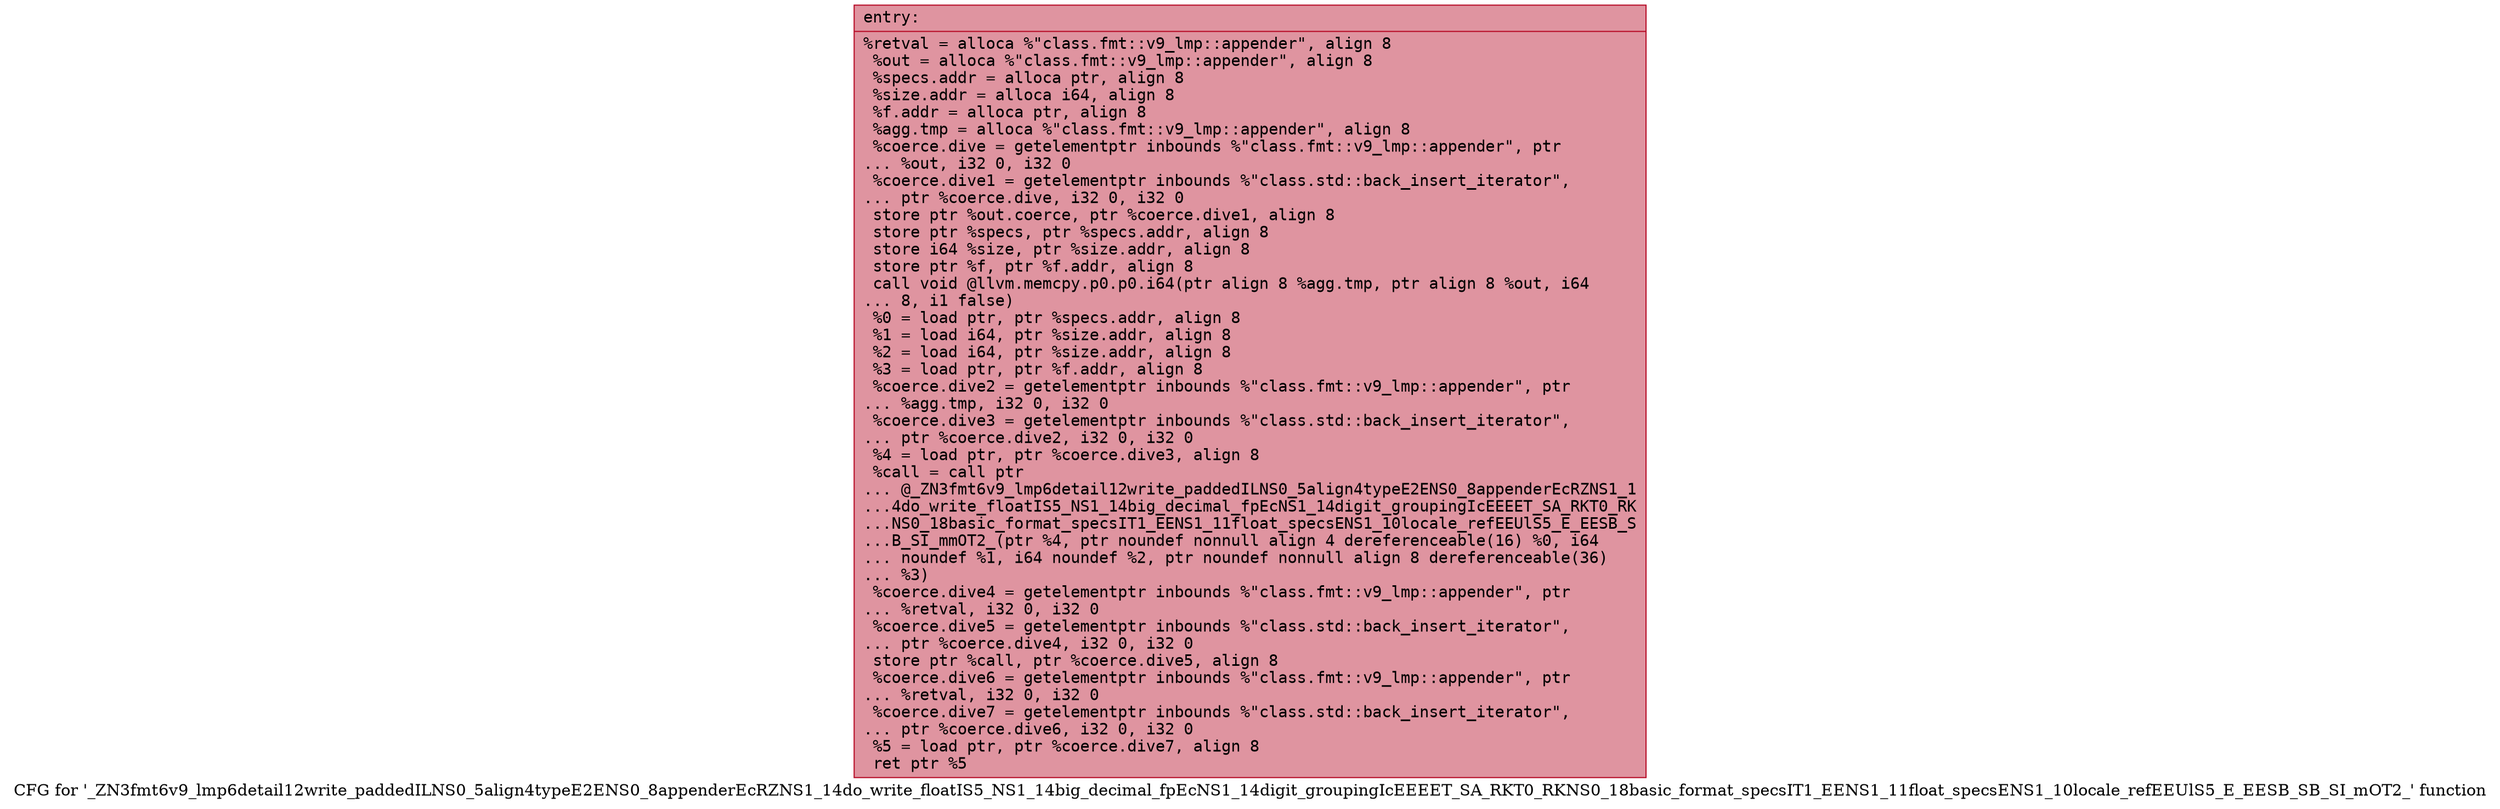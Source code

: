 digraph "CFG for '_ZN3fmt6v9_lmp6detail12write_paddedILNS0_5align4typeE2ENS0_8appenderEcRZNS1_14do_write_floatIS5_NS1_14big_decimal_fpEcNS1_14digit_groupingIcEEEET_SA_RKT0_RKNS0_18basic_format_specsIT1_EENS1_11float_specsENS1_10locale_refEEUlS5_E_EESB_SB_SI_mOT2_' function" {
	label="CFG for '_ZN3fmt6v9_lmp6detail12write_paddedILNS0_5align4typeE2ENS0_8appenderEcRZNS1_14do_write_floatIS5_NS1_14big_decimal_fpEcNS1_14digit_groupingIcEEEET_SA_RKT0_RKNS0_18basic_format_specsIT1_EENS1_11float_specsENS1_10locale_refEEUlS5_E_EESB_SB_SI_mOT2_' function";

	Node0x556bfecbe510 [shape=record,color="#b70d28ff", style=filled, fillcolor="#b70d2870" fontname="Courier",label="{entry:\l|  %retval = alloca %\"class.fmt::v9_lmp::appender\", align 8\l  %out = alloca %\"class.fmt::v9_lmp::appender\", align 8\l  %specs.addr = alloca ptr, align 8\l  %size.addr = alloca i64, align 8\l  %f.addr = alloca ptr, align 8\l  %agg.tmp = alloca %\"class.fmt::v9_lmp::appender\", align 8\l  %coerce.dive = getelementptr inbounds %\"class.fmt::v9_lmp::appender\", ptr\l... %out, i32 0, i32 0\l  %coerce.dive1 = getelementptr inbounds %\"class.std::back_insert_iterator\",\l... ptr %coerce.dive, i32 0, i32 0\l  store ptr %out.coerce, ptr %coerce.dive1, align 8\l  store ptr %specs, ptr %specs.addr, align 8\l  store i64 %size, ptr %size.addr, align 8\l  store ptr %f, ptr %f.addr, align 8\l  call void @llvm.memcpy.p0.p0.i64(ptr align 8 %agg.tmp, ptr align 8 %out, i64\l... 8, i1 false)\l  %0 = load ptr, ptr %specs.addr, align 8\l  %1 = load i64, ptr %size.addr, align 8\l  %2 = load i64, ptr %size.addr, align 8\l  %3 = load ptr, ptr %f.addr, align 8\l  %coerce.dive2 = getelementptr inbounds %\"class.fmt::v9_lmp::appender\", ptr\l... %agg.tmp, i32 0, i32 0\l  %coerce.dive3 = getelementptr inbounds %\"class.std::back_insert_iterator\",\l... ptr %coerce.dive2, i32 0, i32 0\l  %4 = load ptr, ptr %coerce.dive3, align 8\l  %call = call ptr\l... @_ZN3fmt6v9_lmp6detail12write_paddedILNS0_5align4typeE2ENS0_8appenderEcRZNS1_1\l...4do_write_floatIS5_NS1_14big_decimal_fpEcNS1_14digit_groupingIcEEEET_SA_RKT0_RK\l...NS0_18basic_format_specsIT1_EENS1_11float_specsENS1_10locale_refEEUlS5_E_EESB_S\l...B_SI_mmOT2_(ptr %4, ptr noundef nonnull align 4 dereferenceable(16) %0, i64\l... noundef %1, i64 noundef %2, ptr noundef nonnull align 8 dereferenceable(36)\l... %3)\l  %coerce.dive4 = getelementptr inbounds %\"class.fmt::v9_lmp::appender\", ptr\l... %retval, i32 0, i32 0\l  %coerce.dive5 = getelementptr inbounds %\"class.std::back_insert_iterator\",\l... ptr %coerce.dive4, i32 0, i32 0\l  store ptr %call, ptr %coerce.dive5, align 8\l  %coerce.dive6 = getelementptr inbounds %\"class.fmt::v9_lmp::appender\", ptr\l... %retval, i32 0, i32 0\l  %coerce.dive7 = getelementptr inbounds %\"class.std::back_insert_iterator\",\l... ptr %coerce.dive6, i32 0, i32 0\l  %5 = load ptr, ptr %coerce.dive7, align 8\l  ret ptr %5\l}"];
}
